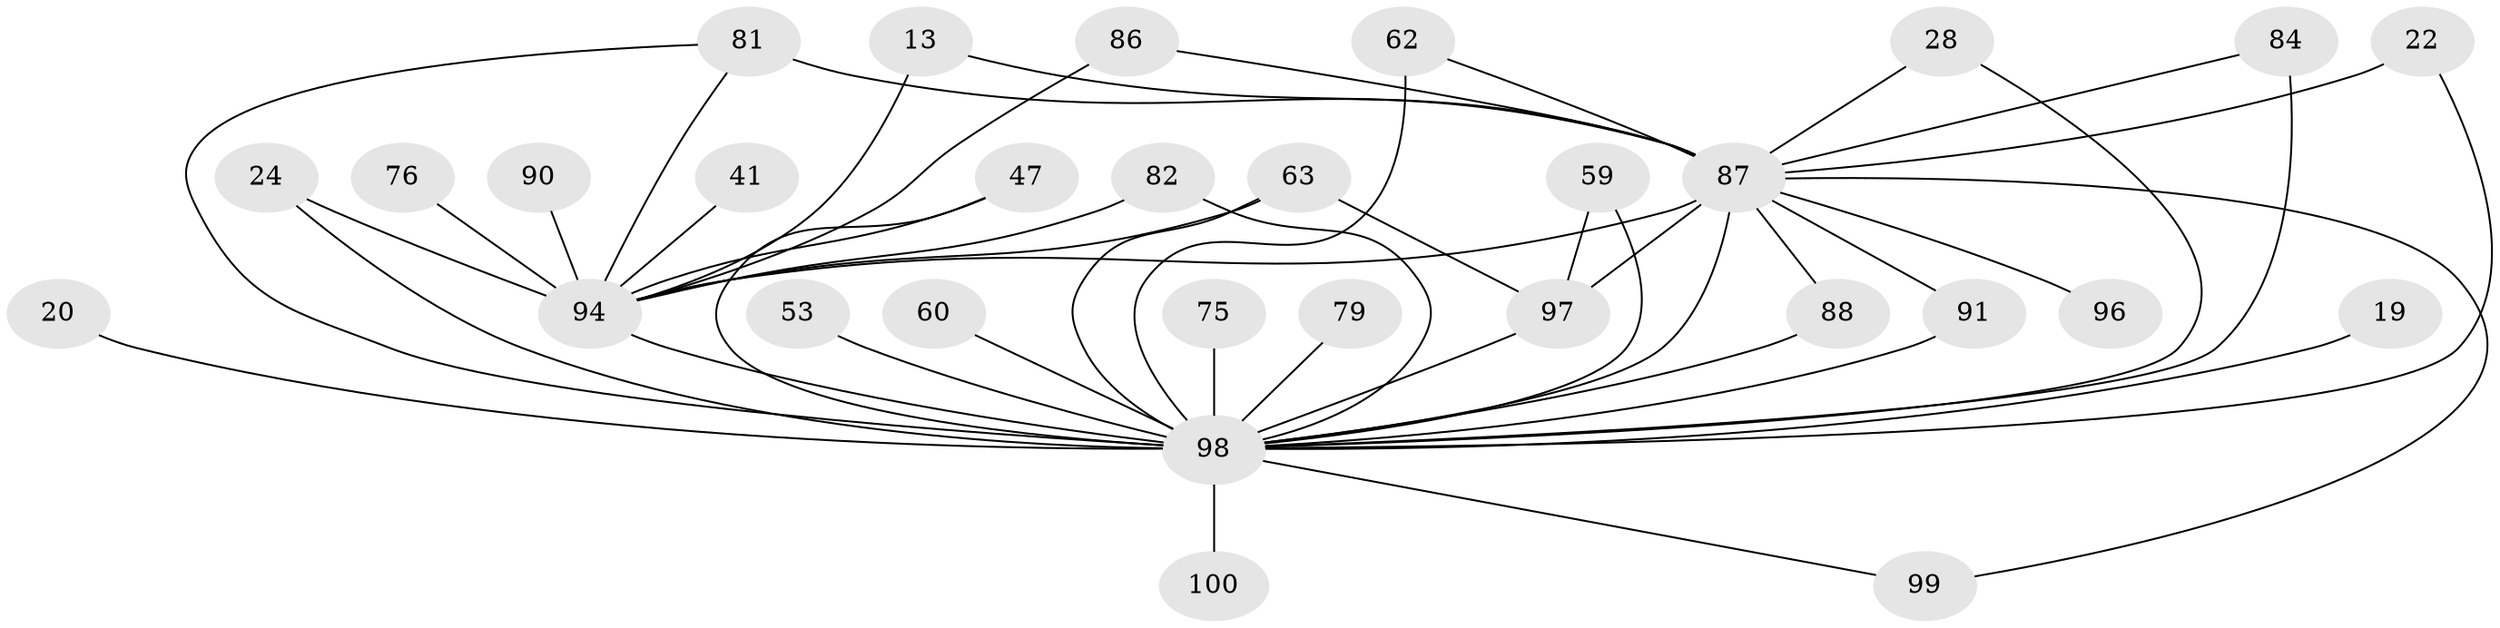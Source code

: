 // original degree distribution, {17: 0.02, 20: 0.01, 16: 0.02, 26: 0.01, 30: 0.01, 18: 0.01, 13: 0.01, 21: 0.01, 3: 0.22, 8: 0.02, 2: 0.5, 7: 0.01, 4: 0.09, 5: 0.05, 6: 0.01}
// Generated by graph-tools (version 1.1) at 2025/48/03/04/25 21:48:15]
// undirected, 30 vertices, 48 edges
graph export_dot {
graph [start="1"]
  node [color=gray90,style=filled];
  13;
  19;
  20;
  22 [super="+11"];
  24;
  28;
  41;
  47;
  53;
  59 [super="+52"];
  60 [super="+30"];
  62 [super="+37"];
  63 [super="+23+58"];
  75 [super="+36+46"];
  76;
  79;
  81 [super="+32+69"];
  82 [super="+49+68"];
  84 [super="+27+40+42+72+50"];
  86;
  87 [super="+43+10+73"];
  88;
  90;
  91 [super="+67+80+39"];
  94 [super="+17+93+29"];
  96;
  97 [super="+64+74"];
  98 [super="+71+92+95+5"];
  99 [super="+16"];
  100;
  13 -- 87;
  13 -- 94;
  19 -- 98 [weight=2];
  20 -- 98 [weight=2];
  22 -- 87 [weight=2];
  22 -- 98;
  24 -- 98;
  24 -- 94;
  28 -- 87;
  28 -- 98;
  41 -- 94;
  47 -- 98;
  47 -- 94;
  53 -- 98 [weight=2];
  59 -- 98 [weight=3];
  59 -- 97;
  60 -- 98 [weight=3];
  62 -- 87;
  62 -- 98 [weight=2];
  63 -- 97;
  63 -- 94 [weight=2];
  63 -- 98 [weight=2];
  75 -- 98 [weight=4];
  76 -- 94 [weight=2];
  79 -- 98 [weight=2];
  81 -- 87 [weight=2];
  81 -- 98;
  81 -- 94;
  82 -- 98 [weight=4];
  82 -- 94;
  84 -- 87 [weight=3];
  84 -- 98 [weight=6];
  86 -- 87;
  86 -- 94;
  87 -- 88;
  87 -- 96;
  87 -- 97 [weight=4];
  87 -- 98 [weight=16];
  87 -- 91 [weight=4];
  87 -- 99 [weight=2];
  87 -- 94 [weight=15];
  88 -- 98;
  90 -- 94 [weight=2];
  91 -- 98 [weight=3];
  94 -- 98 [weight=29];
  97 -- 98;
  98 -- 100 [weight=2];
  98 -- 99 [weight=2];
}
